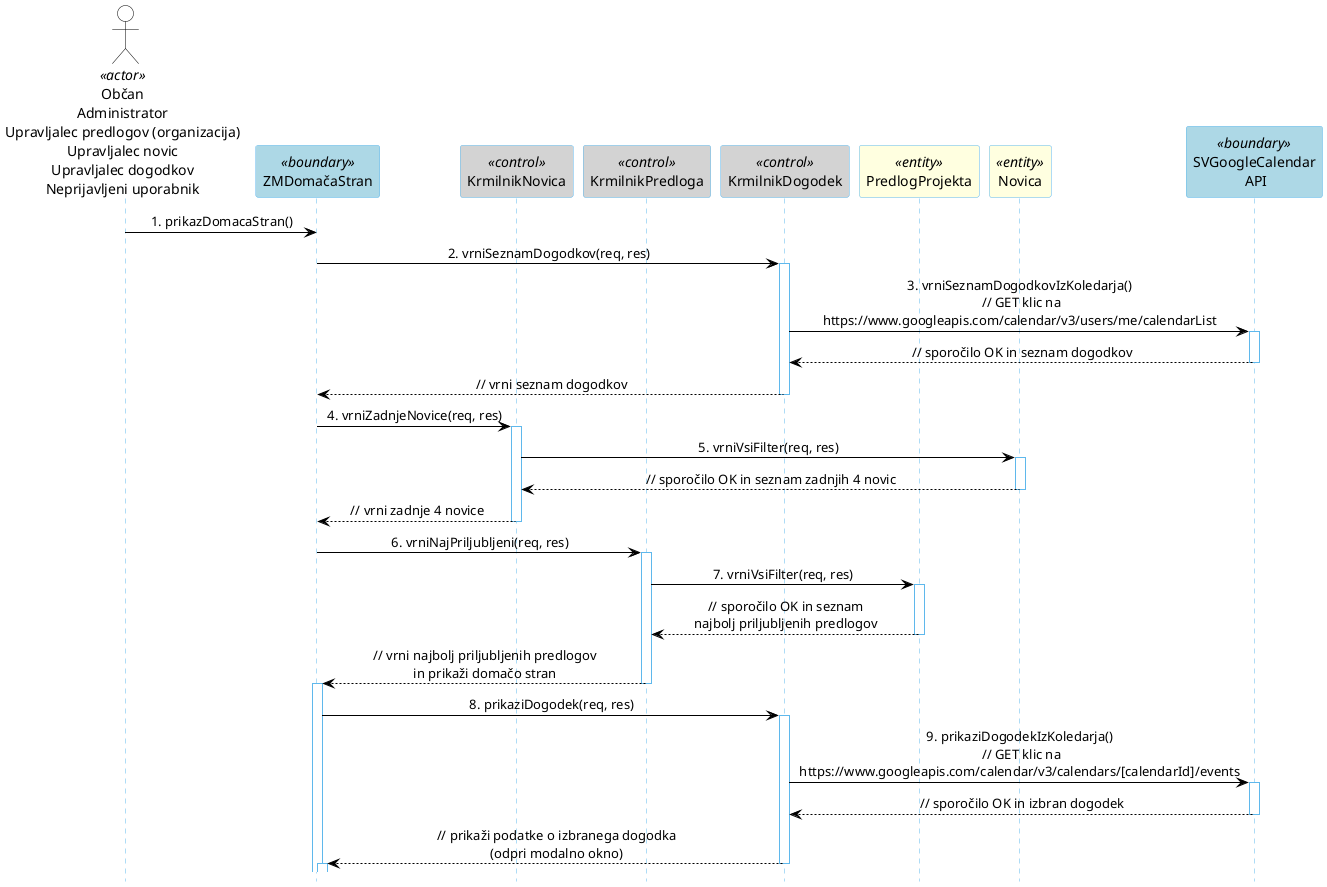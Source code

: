 @startuml
hide footbox

skinparam backgroundcolor transparent
skinparam defaultTextAlignment center
skinparam actorBorderColor black
skinparam actorBackgroundColor white
skinparam arrowColor black  
skinparam sequenceLifeLineBorderColor #5FB8EC
skinparam sequenceParticipantBorderColor #5FB8EC
skinparam sequenceParticipantBackgroundColor white


actor "Občan\nAdministrator\nUpravljalec predlogov (organizacija)\nUpravljalec novic\nUpravljalec dogodkov\nNeprijavljeni uporabnik" as Prijavljen <<actor>>
participant "ZMDomačaStran" as DomacaStran <<boundary>>  #lightBlue
participant "KrmilnikNovica" as NKrmilnik <<control>> #lightGray
participant "KrmilnikPredloga" as PKrmilnik <<control>> #lightGray
participant "KrmilnikDogodek" as DKrmilnik <<control>> #lightGray
participant "PredlogProjekta" as Predloga <<entity>> #lightYellow
participant Novica <<entity>> #lightYellow
participant "SVGoogleCalendar\n API" as Dogodek <<boundary>>  #lightBlue



Prijavljen -> DomacaStran: 1. prikazDomacaStran()

DomacaStran -> DKrmilnik: 2. vrniSeznamDogodkov(req, res)
activate DKrmilnik
DKrmilnik -> Dogodek: 3. vrniSeznamDogodkovIzKoledarja()\n // GET klic na\nhttps://www.googleapis.com/calendar/v3/users/me/calendarList
activate Dogodek
DKrmilnik <-- Dogodek: // sporočilo OK in seznam dogodkov
deactivate Dogodek
DomacaStran <-- DKrmilnik: // vrni seznam dogodkov
deactivate DKrmilnik
DomacaStran -> NKrmilnik: 4. vrniZadnjeNovice(req, res)
activate NKrmilnik
NKrmilnik -> Novica: 5. vrniVsiFilter(req, res)
activate Novica
NKrmilnik <-- Novica: // sporočilo OK in seznam zadnjih 4 novic
deactivate Novica
DomacaStran <-- NKrmilnik: // vrni zadnje 4 novice
deactivate NKrmilnik
DomacaStran -> PKrmilnik: 6. vrniNajPriljubljeni(req, res)
activate PKrmilnik
PKrmilnik -> Predloga: 7. vrniVsiFilter(req, res)
activate Predloga
PKrmilnik <-- Predloga: // sporočilo OK in seznam\nnajbolj priljubljenih predlogov
deactivate Predloga
DomacaStran <-- PKrmilnik: // vrni najbolj priljubljenih predlogov\nin prikaži domačo stran
deactivate PKrmilnik
activate DomacaStran
DomacaStran -> DKrmilnik: 8. prikaziDogodek(req, res)
activate DKrmilnik
DKrmilnik -> Dogodek: 9. prikaziDogodekIzKoledarja()\n // GET klic na\nhttps://www.googleapis.com/calendar/v3/calendars/[calendarId]/events
activate Dogodek
DKrmilnik <-- Dogodek: // sporočilo OK in izbran dogodek
deactivate Dogodek
DomacaStran <-- DKrmilnik: // prikaži podatke o izbranega dogodka\n(odpri modalno okno)
deactivate DKrmilnik
activate DomacaStran
@enduml